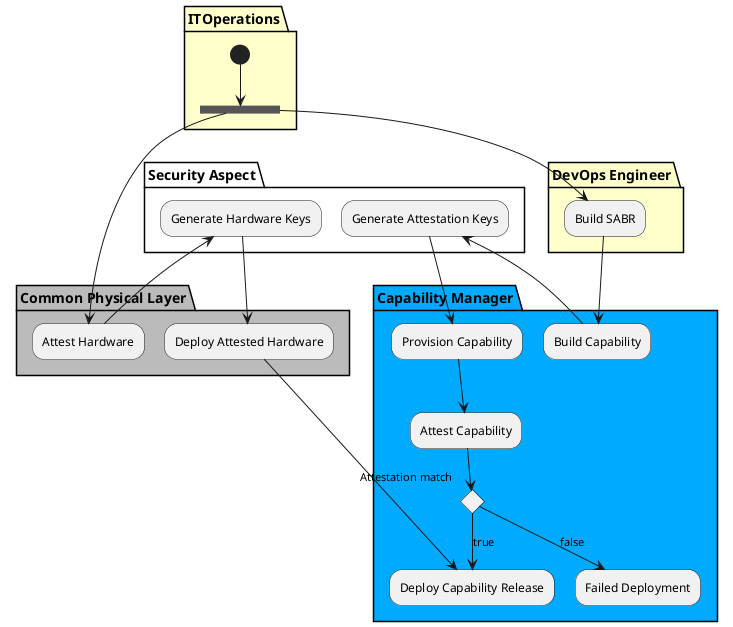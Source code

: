 @startuml
partition "ITOperations" #ffffcc {
(*) --> ===F1===
}

partition "Common Physical Layer" #bbbbbb {
===F1=== --> "Attest Hardware"
}

partition "DevOps Engineer" #ffffcc {
===F1=== --> "Build SABR"
}
partition "Security Aspect" pink {
"Attest Hardware" --> "Generate Hardware Keys"
}
partition "Common Physical Layer" #bbbbbb {
"Generate Hardware Keys" --> "Deploy Attested Hardware"
}
partition "Capability Manager" #00aaff {
"Deploy Attested Hardware" --> "Deploy Capability Release"
}
partition "Capability Manager" #00aaff {
"Build SABR" --> "Build Capability"
}
partition "Security Aspect" pink {
"Build Capability" --> "Generate Attestation Keys"
}
partition "Capability Manager" #00aaff {
"Generate Attestation Keys" --> "Provision Capability"
}
partition "Capability Manager" #00aaff {
"Provision Capability" --> "Attest Capability"
}
partition "Capability Manager" #00aaff {
"Attest Capability" --> if "Attestation match" then
}
partition "Capability Manager" #00aaff {
else
--> [true] "Deploy Capability Release"
}
partition "Capability Manager" #00aaff {
else
--> [false] "Failed Deployment"
}

@enduml
